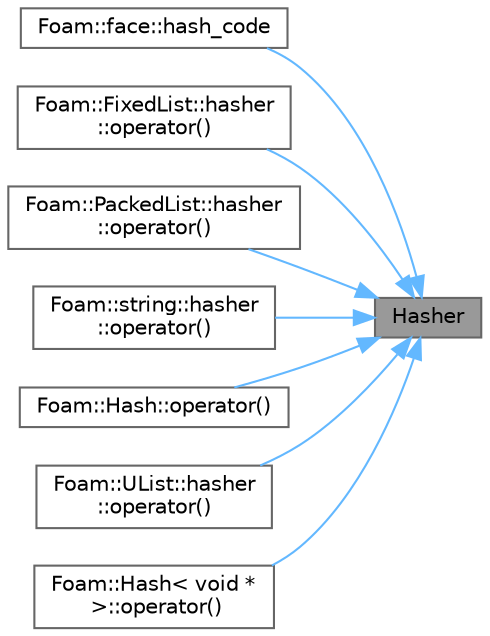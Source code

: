 digraph "Hasher"
{
 // LATEX_PDF_SIZE
  bgcolor="transparent";
  edge [fontname=Helvetica,fontsize=10,labelfontname=Helvetica,labelfontsize=10];
  node [fontname=Helvetica,fontsize=10,shape=box,height=0.2,width=0.4];
  rankdir="RL";
  Node1 [id="Node000001",label="Hasher",height=0.2,width=0.4,color="gray40", fillcolor="grey60", style="filled", fontcolor="black",tooltip=" "];
  Node1 -> Node2 [id="edge1_Node000001_Node000002",dir="back",color="steelblue1",style="solid",tooltip=" "];
  Node2 [id="Node000002",label="Foam::face::hash_code",height=0.2,width=0.4,color="grey40", fillcolor="white", style="filled",URL="$classFoam_1_1face.html#a43877da67964c881d2735b003ff3307e",tooltip=" "];
  Node1 -> Node3 [id="edge2_Node000001_Node000003",dir="back",color="steelblue1",style="solid",tooltip=" "];
  Node3 [id="Node000003",label="Foam::FixedList::hasher\l::operator()",height=0.2,width=0.4,color="grey40", fillcolor="white", style="filled",URL="$structFoam_1_1FixedList_1_1hasher.html#ae7b44f75fd7c657ee9735fbb2ea83f18",tooltip=" "];
  Node1 -> Node4 [id="edge3_Node000001_Node000004",dir="back",color="steelblue1",style="solid",tooltip=" "];
  Node4 [id="Node000004",label="Foam::PackedList::hasher\l::operator()",height=0.2,width=0.4,color="grey40", fillcolor="white", style="filled",URL="$structFoam_1_1PackedList_1_1hasher.html#a5582155c56b743d1773708b1d640ed04",tooltip=" "];
  Node1 -> Node5 [id="edge4_Node000001_Node000005",dir="back",color="steelblue1",style="solid",tooltip=" "];
  Node5 [id="Node000005",label="Foam::string::hasher\l::operator()",height=0.2,width=0.4,color="grey40", fillcolor="white", style="filled",URL="$structFoam_1_1string_1_1hasher.html#a69e199a29c11630bb56bdfd9897430ab",tooltip=" "];
  Node1 -> Node6 [id="edge5_Node000001_Node000006",dir="back",color="steelblue1",style="solid",tooltip=" "];
  Node6 [id="Node000006",label="Foam::Hash::operator()",height=0.2,width=0.4,color="grey40", fillcolor="white", style="filled",URL="$structFoam_1_1Hash.html#ab5e4176bd8a7cdae8e05310e38ef4c35",tooltip=" "];
  Node1 -> Node7 [id="edge6_Node000001_Node000007",dir="back",color="steelblue1",style="solid",tooltip=" "];
  Node7 [id="Node000007",label="Foam::UList::hasher\l::operator()",height=0.2,width=0.4,color="grey40", fillcolor="white", style="filled",URL="$structFoam_1_1UList_1_1hasher.html#a96eb27a3456c8885f923a7ba5b128629",tooltip=" "];
  Node1 -> Node8 [id="edge7_Node000001_Node000008",dir="back",color="steelblue1",style="solid",tooltip=" "];
  Node8 [id="Node000008",label="Foam::Hash\< void *\l \>::operator()",height=0.2,width=0.4,color="grey40", fillcolor="white", style="filled",URL="$structFoam_1_1Hash_3_01void_01_5_01_4.html#a49d8bc7fd838b38b2177b9cebcc77777",tooltip=" "];
}
